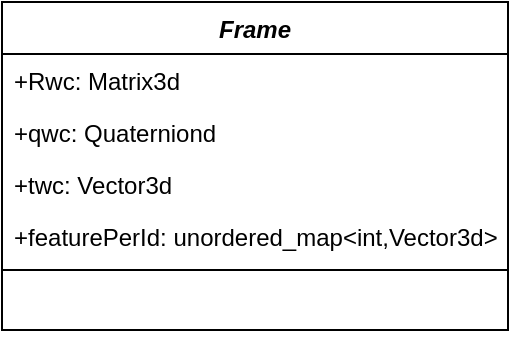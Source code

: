 <mxfile version="24.4.2" type="github">
  <diagram name="第 1 页" id="YP4Nme6LRSM6nn8LX1hJ">
    <mxGraphModel dx="-447" dy="415" grid="1" gridSize="10" guides="1" tooltips="1" connect="1" arrows="1" fold="1" page="1" pageScale="1" pageWidth="827" pageHeight="1169" math="0" shadow="0">
      <root>
        <mxCell id="0" />
        <mxCell id="1" parent="0" />
        <mxCell id="yGB9YBRApqDcr1TCg3E9-1" value="&lt;i&gt;Frame&lt;/i&gt;" style="swimlane;fontStyle=1;align=center;verticalAlign=top;childLayout=stackLayout;horizontal=1;startSize=26;horizontalStack=0;resizeParent=1;resizeParentMax=0;resizeLast=0;collapsible=1;marginBottom=0;whiteSpace=wrap;html=1;" vertex="1" parent="1">
          <mxGeometry x="840" y="20" width="253" height="164" as="geometry" />
        </mxCell>
        <mxCell id="yGB9YBRApqDcr1TCg3E9-2" value="+Rwc: Matrix3d" style="text;strokeColor=none;fillColor=none;align=left;verticalAlign=top;spacingLeft=4;spacingRight=4;overflow=hidden;rotatable=0;points=[[0,0.5],[1,0.5]];portConstraint=eastwest;whiteSpace=wrap;html=1;" vertex="1" parent="yGB9YBRApqDcr1TCg3E9-1">
          <mxGeometry y="26" width="253" height="26" as="geometry" />
        </mxCell>
        <mxCell id="yGB9YBRApqDcr1TCg3E9-3" value="+qwc: Quaterniond" style="text;strokeColor=none;fillColor=none;align=left;verticalAlign=top;spacingLeft=4;spacingRight=4;overflow=hidden;rotatable=0;points=[[0,0.5],[1,0.5]];portConstraint=eastwest;whiteSpace=wrap;html=1;" vertex="1" parent="yGB9YBRApqDcr1TCg3E9-1">
          <mxGeometry y="52" width="253" height="26" as="geometry" />
        </mxCell>
        <mxCell id="yGB9YBRApqDcr1TCg3E9-4" value="+twc: Vector3d" style="text;strokeColor=none;fillColor=none;align=left;verticalAlign=top;spacingLeft=4;spacingRight=4;overflow=hidden;rotatable=0;points=[[0,0.5],[1,0.5]];portConstraint=eastwest;whiteSpace=wrap;html=1;" vertex="1" parent="yGB9YBRApqDcr1TCg3E9-1">
          <mxGeometry y="78" width="253" height="26" as="geometry" />
        </mxCell>
        <mxCell id="yGB9YBRApqDcr1TCg3E9-12" value="+featurePerId: unordered_map&amp;lt;int,Vector3d&amp;gt;" style="text;strokeColor=none;fillColor=none;align=left;verticalAlign=top;spacingLeft=4;spacingRight=4;overflow=hidden;rotatable=0;points=[[0,0.5],[1,0.5]];portConstraint=eastwest;whiteSpace=wrap;html=1;" vertex="1" parent="yGB9YBRApqDcr1TCg3E9-1">
          <mxGeometry y="104" width="253" height="26" as="geometry" />
        </mxCell>
        <mxCell id="yGB9YBRApqDcr1TCg3E9-6" value="" style="line;strokeWidth=1;fillColor=none;align=left;verticalAlign=middle;spacingTop=-1;spacingLeft=3;spacingRight=3;rotatable=0;labelPosition=right;points=[];portConstraint=eastwest;strokeColor=inherit;" vertex="1" parent="yGB9YBRApqDcr1TCg3E9-1">
          <mxGeometry y="130" width="253" height="8" as="geometry" />
        </mxCell>
        <mxCell id="yGB9YBRApqDcr1TCg3E9-11" value="&amp;nbsp;" style="text;strokeColor=none;fillColor=none;align=left;verticalAlign=top;spacingLeft=4;spacingRight=4;overflow=hidden;rotatable=0;points=[[0,0.5],[1,0.5]];portConstraint=eastwest;whiteSpace=wrap;html=1;" vertex="1" parent="yGB9YBRApqDcr1TCg3E9-1">
          <mxGeometry y="138" width="253" height="26" as="geometry" />
        </mxCell>
      </root>
    </mxGraphModel>
  </diagram>
</mxfile>
